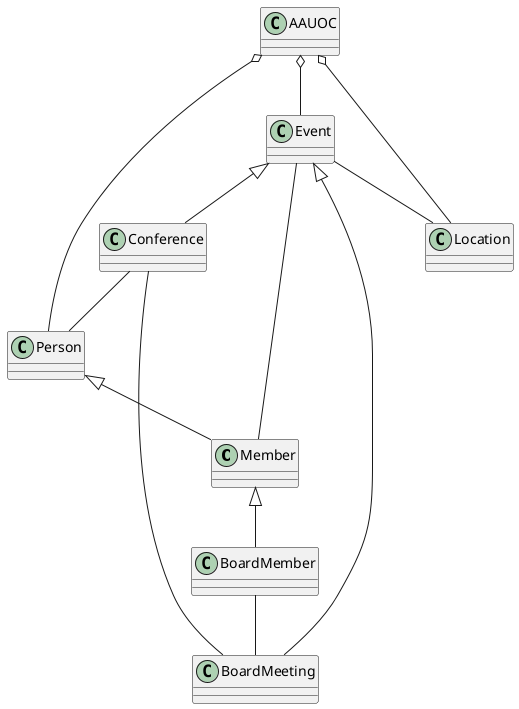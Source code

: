 @startuml

class Member{
}

class BoardMember{
}

class Event{
}

class Conference{
}

class BoardMeeting{
}

class Location{
}

class Person{
}

class AAUOC{
}

Event <|-- Conference
Event <|-- BoardMeeting
Conference -- BoardMeeting

Person <|-- Member
Member <|-- BoardMember

AAUOC o-- Location
AAUOC o-- Event
AAUOC o-- Person
Event -- Member
Event -- Location
Conference -- Person
BoardMember -- BoardMeeting


@enduml